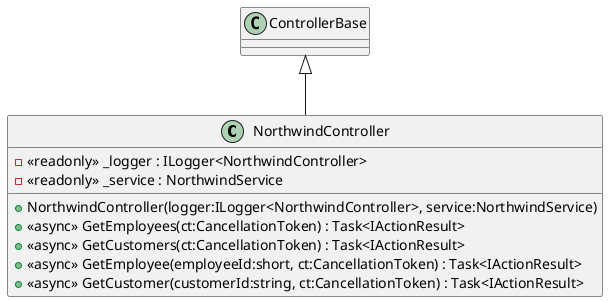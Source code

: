 @startuml NorthwindController
class NorthwindController {
    - <<readonly>> _logger : ILogger<NorthwindController>
    - <<readonly>> _service : NorthwindService
    + NorthwindController(logger:ILogger<NorthwindController>, service:NorthwindService)
    + <<async>> GetEmployees(ct:CancellationToken) : Task<IActionResult>
    + <<async>> GetCustomers(ct:CancellationToken) : Task<IActionResult>
    + <<async>> GetEmployee(employeeId:short, ct:CancellationToken) : Task<IActionResult>
    + <<async>> GetCustomer(customerId:string, ct:CancellationToken) : Task<IActionResult>
}
ControllerBase <|-- NorthwindController
@enduml
